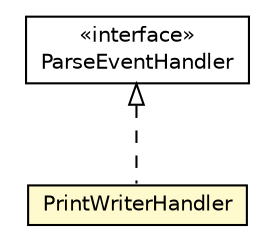 #!/usr/local/bin/dot
#
# Class diagram 
# Generated by UMLGraph version R5_6-24-gf6e263 (http://www.umlgraph.org/)
#

digraph G {
	edge [fontname="Helvetica",fontsize=10,labelfontname="Helvetica",labelfontsize=10];
	node [fontname="Helvetica",fontsize=10,shape=plaintext];
	nodesep=0.25;
	ranksep=0.5;
	// net.trajano.jetng.test.PrintWriterHandler
	c89 [label=<<table title="net.trajano.jetng.test.PrintWriterHandler" border="0" cellborder="1" cellspacing="0" cellpadding="2" port="p" bgcolor="lemonChiffon" href="./PrintWriterHandler.html">
		<tr><td><table border="0" cellspacing="0" cellpadding="1">
<tr><td align="center" balign="center"> PrintWriterHandler </td></tr>
		</table></td></tr>
		</table>>, URL="./PrintWriterHandler.html", fontname="Helvetica", fontcolor="black", fontsize=10.0];
	//net.trajano.jetng.test.PrintWriterHandler implements net.trajano.jetng.ParseEventHandler
	c91:p -> c89:p [dir=back,arrowtail=empty,style=dashed];
	// net.trajano.jetng.ParseEventHandler
	c91 [label=<<table title="net.trajano.jetng.ParseEventHandler" border="0" cellborder="1" cellspacing="0" cellpadding="2" port="p" href="http://java.sun.com/j2se/1.4.2/docs/api/net/trajano/jetng/ParseEventHandler.html">
		<tr><td><table border="0" cellspacing="0" cellpadding="1">
<tr><td align="center" balign="center"> &#171;interface&#187; </td></tr>
<tr><td align="center" balign="center"> ParseEventHandler </td></tr>
		</table></td></tr>
		</table>>, URL="http://java.sun.com/j2se/1.4.2/docs/api/net/trajano/jetng/ParseEventHandler.html", fontname="Helvetica", fontcolor="black", fontsize=10.0];
}

